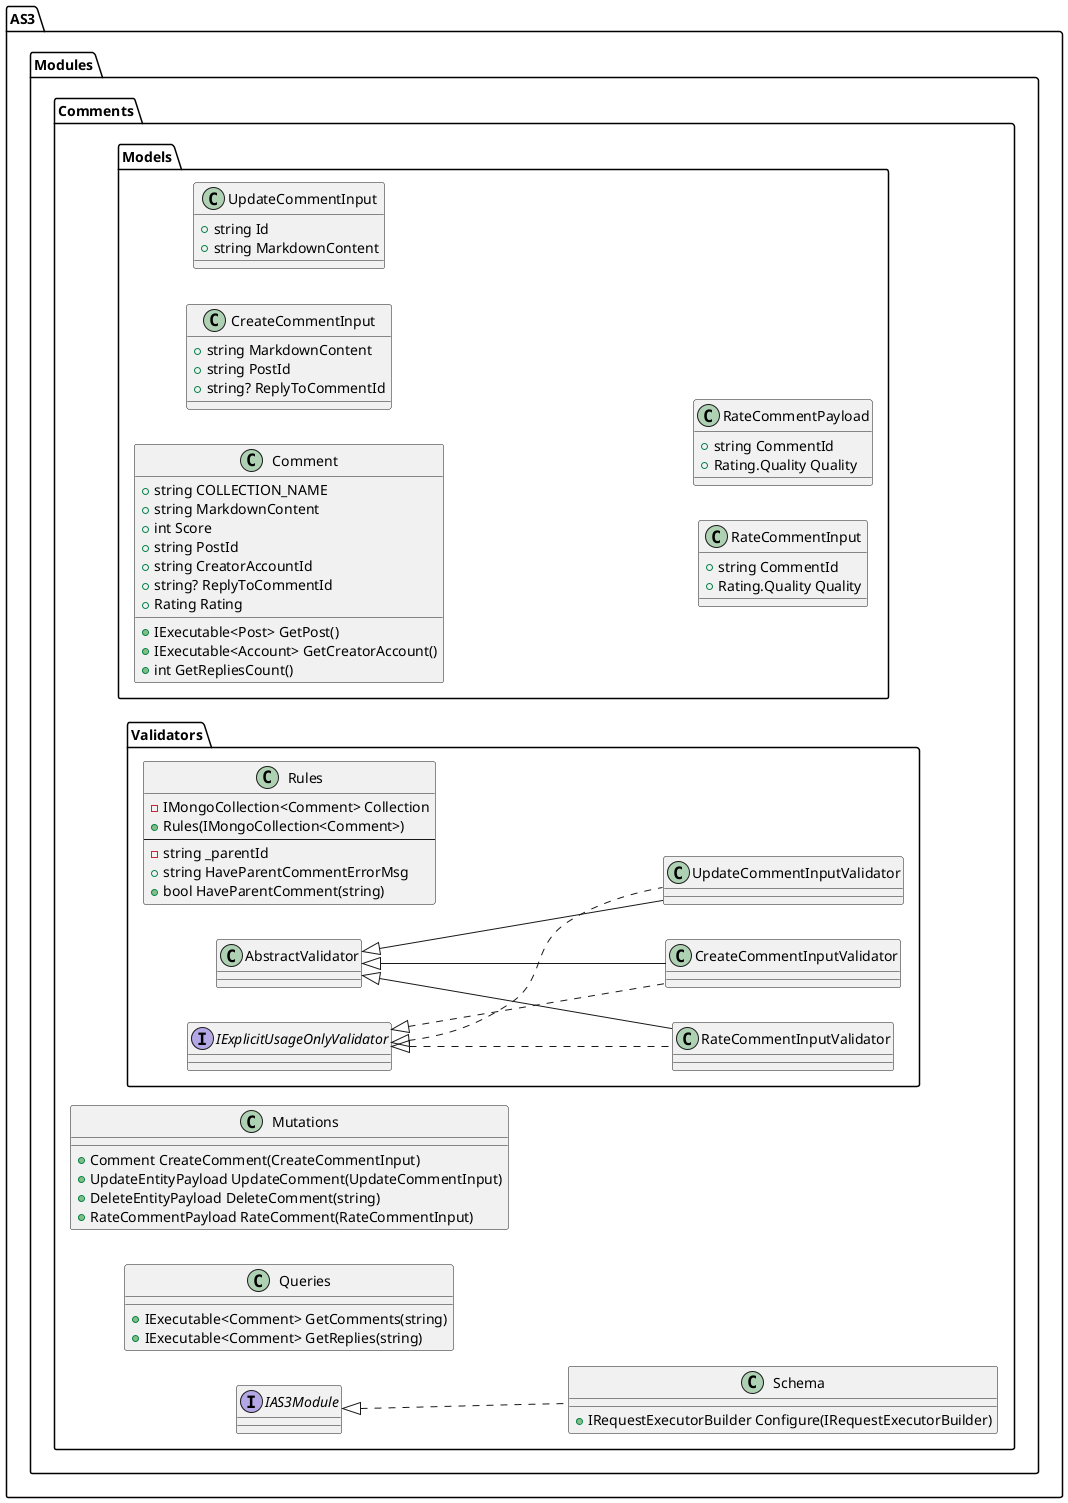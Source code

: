 @startuml AS3.Modules.Comments
left to right direction

namespace AS3 {
  namespace Modules {
    namespace Comments {
      namespace Models {
        class Comment {
          +string COLLECTION_NAME
          +string MarkdownContent
          +int Score
          +string PostId
          +string CreatorAccountId
          +string? ReplyToCommentId
          +Rating Rating
          +IExecutable<Post> GetPost()
          +IExecutable<Account> GetCreatorAccount()
          +int GetRepliesCount()
        }

        class CreateCommentInput {
          +string MarkdownContent
          +string PostId
          +string? ReplyToCommentId
        }

        class UpdateCommentInput {
          +string Id
          +string MarkdownContent
        }

        class RateCommentInput {
          +string CommentId
          +Rating.Quality Quality
        }

        class RateCommentPayload {
          +string CommentId
          +Rating.Quality Quality
        }
      }

      namespace Validators {
        class Rules{
          -IMongoCollection<Comment> Collection
          +Rules(IMongoCollection<Comment>)
          --
          -string _parentId
          +string HaveParentCommentErrorMsg
          +bool HaveParentComment(string)
        }

        class CreateCommentInputValidator extends AbstractValidator implements IExplicitUsageOnlyValidator
        class UpdateCommentInputValidator extends AbstractValidator implements IExplicitUsageOnlyValidator
        class RateCommentInputValidator extends AbstractValidator implements IExplicitUsageOnlyValidator
      }

      class Mutations {
        +Comment CreateComment(CreateCommentInput)
        +UpdateEntityPayload UpdateComment(UpdateCommentInput)
        +DeleteEntityPayload DeleteComment(string)
        +RateCommentPayload RateComment(RateCommentInput)
      }

      class Queries {
        +IExecutable<Comment> GetComments(string)
        +IExecutable<Comment> GetReplies(string)
      }

      class Schema implements IAS3Module {
        +IRequestExecutorBuilder Configure(IRequestExecutorBuilder)
      }
    }
  }
}


@enduml

